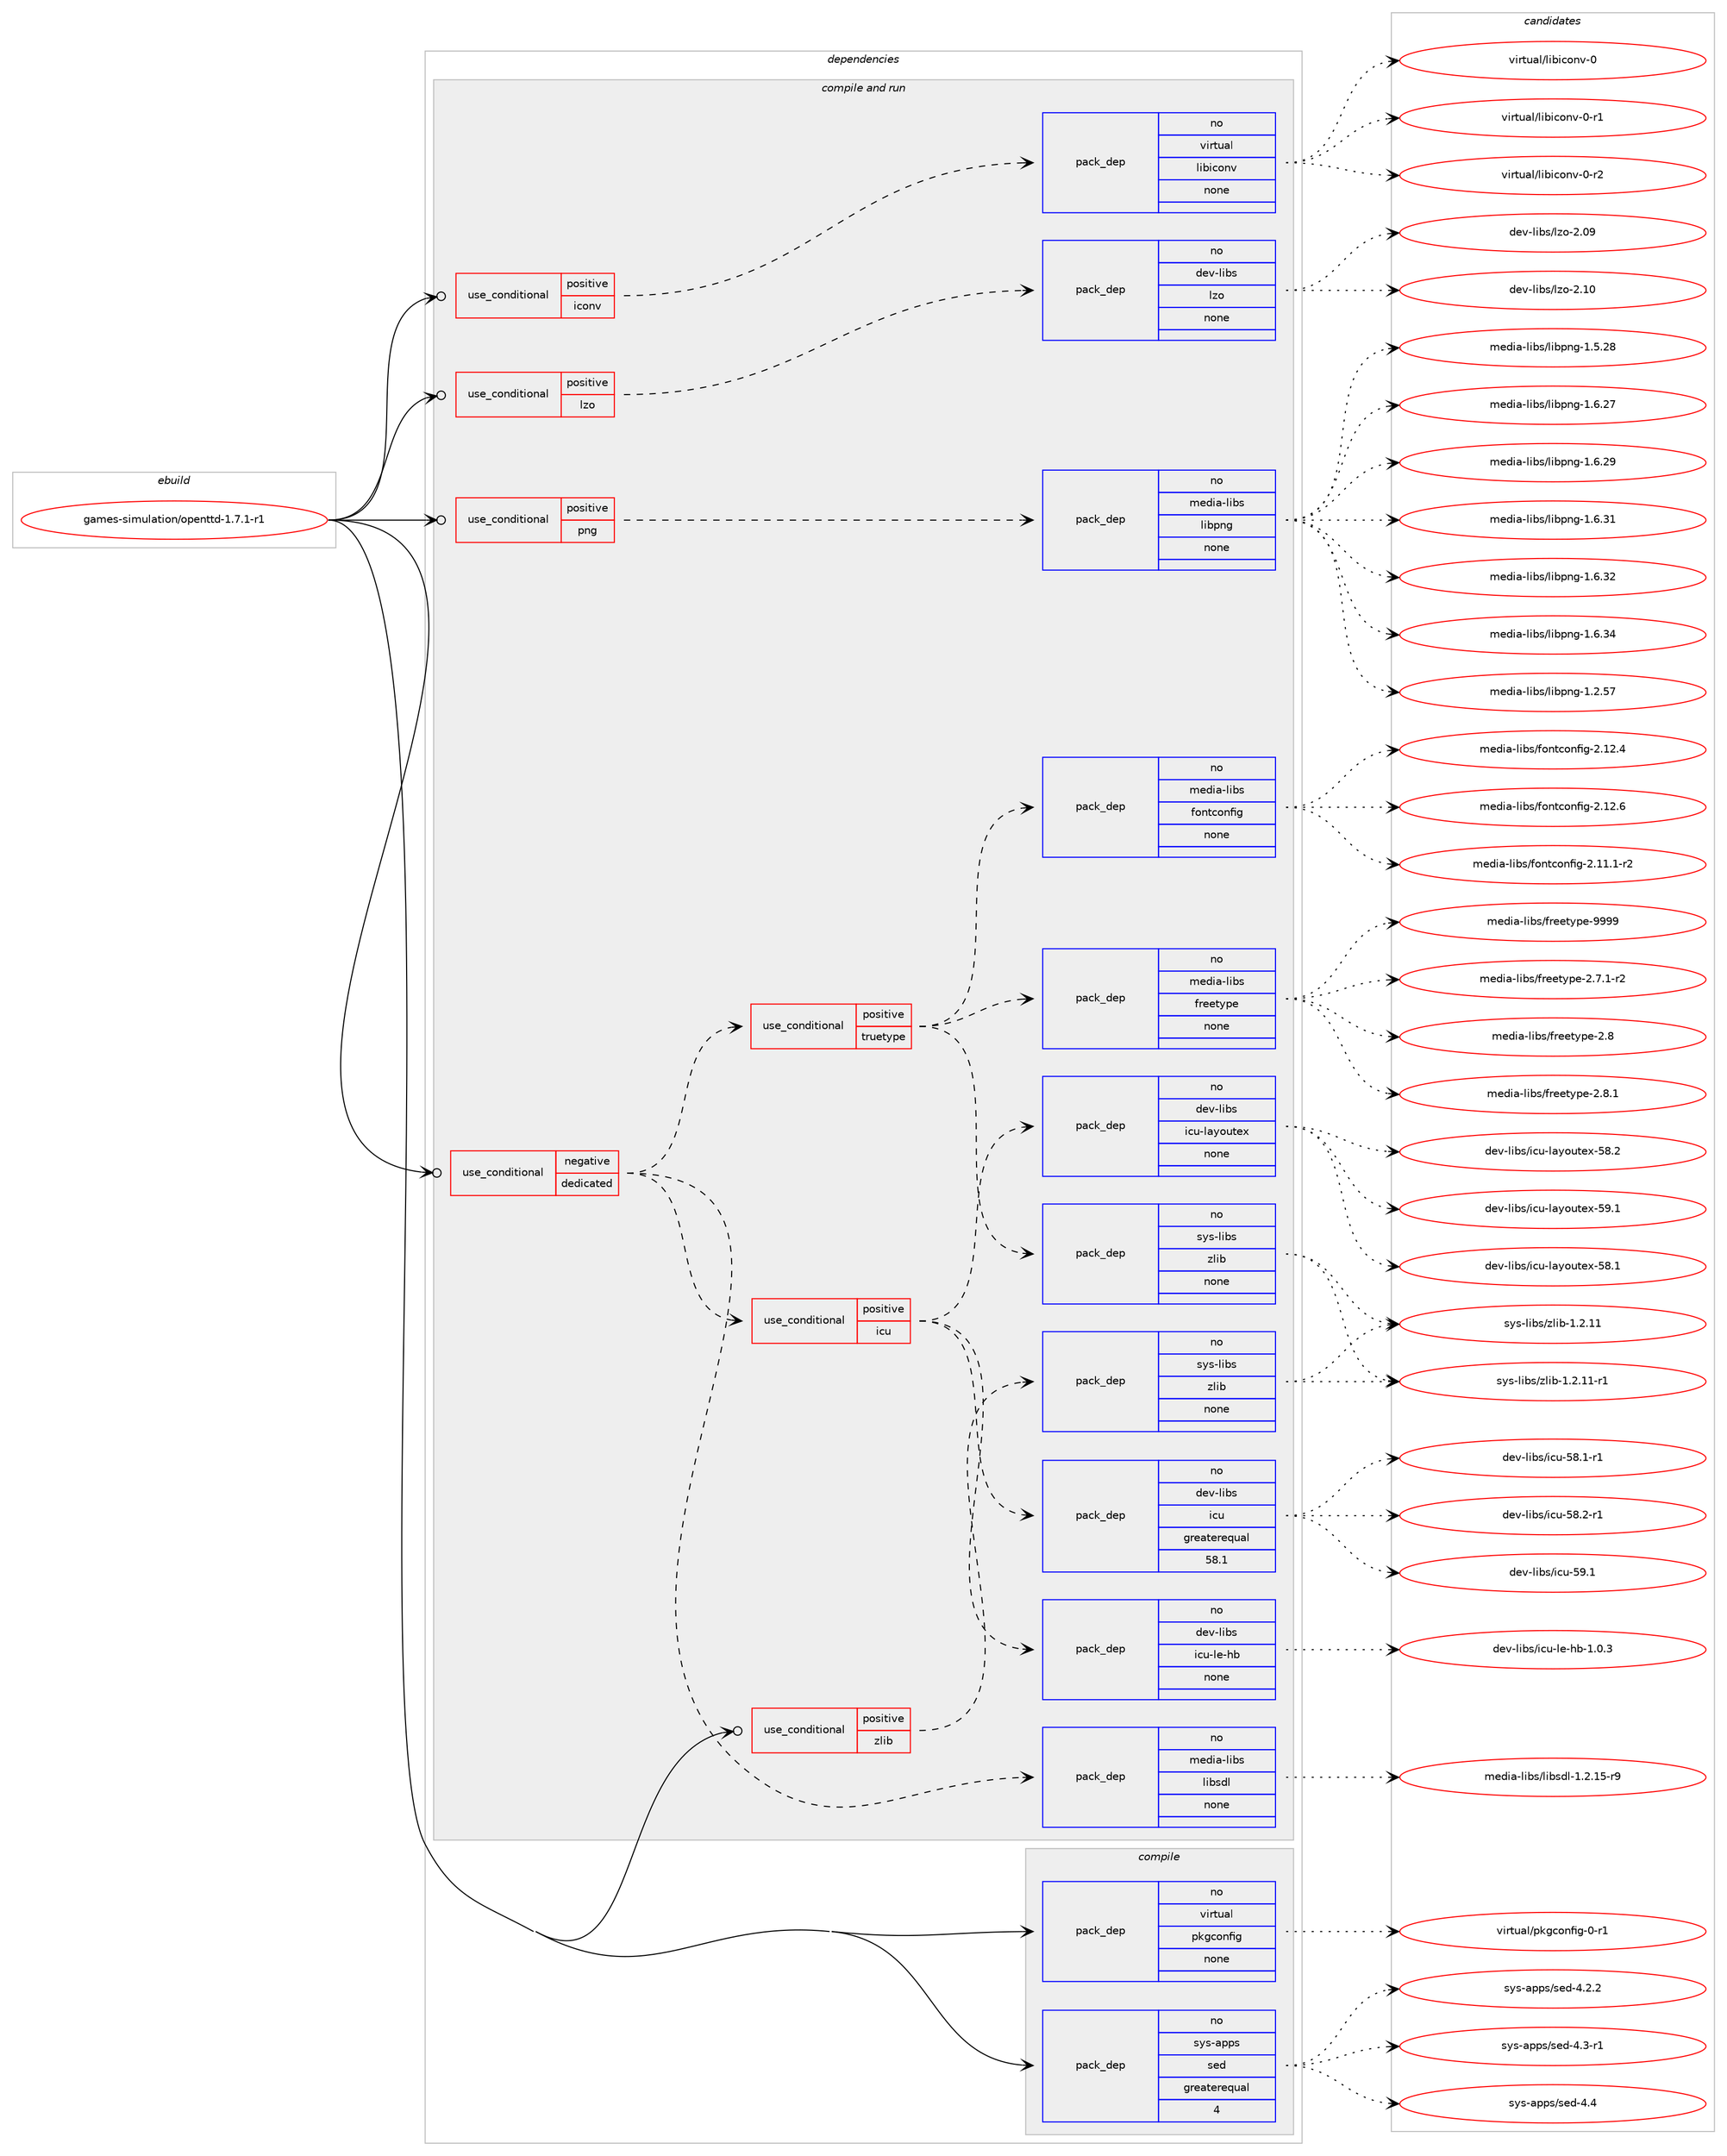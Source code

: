 digraph prolog {

# *************
# Graph options
# *************

newrank=true;
concentrate=true;
compound=true;
graph [rankdir=LR,fontname=Helvetica,fontsize=10,ranksep=1.5];#, ranksep=2.5, nodesep=0.2];
edge  [arrowhead=vee];
node  [fontname=Helvetica,fontsize=10];

# **********
# The ebuild
# **********

subgraph cluster_leftcol {
color=gray;
rank=same;
label=<<i>ebuild</i>>;
id [label="games-simulation/openttd-1.7.1-r1", color=red, width=4, href="../games-simulation/openttd-1.7.1-r1.svg"];
}

# ****************
# The dependencies
# ****************

subgraph cluster_midcol {
color=gray;
label=<<i>dependencies</i>>;
subgraph cluster_compile {
fillcolor="#eeeeee";
style=filled;
label=<<i>compile</i>>;
subgraph pack217738 {
dependency303557 [label=<<TABLE BORDER="0" CELLBORDER="1" CELLSPACING="0" CELLPADDING="4" WIDTH="220"><TR><TD ROWSPAN="6" CELLPADDING="30">pack_dep</TD></TR><TR><TD WIDTH="110">no</TD></TR><TR><TD>sys-apps</TD></TR><TR><TD>sed</TD></TR><TR><TD>greaterequal</TD></TR><TR><TD>4</TD></TR></TABLE>>, shape=none, color=blue];
}
id:e -> dependency303557:w [weight=20,style="solid",arrowhead="vee"];
subgraph pack217739 {
dependency303558 [label=<<TABLE BORDER="0" CELLBORDER="1" CELLSPACING="0" CELLPADDING="4" WIDTH="220"><TR><TD ROWSPAN="6" CELLPADDING="30">pack_dep</TD></TR><TR><TD WIDTH="110">no</TD></TR><TR><TD>virtual</TD></TR><TR><TD>pkgconfig</TD></TR><TR><TD>none</TD></TR><TR><TD></TD></TR></TABLE>>, shape=none, color=blue];
}
id:e -> dependency303558:w [weight=20,style="solid",arrowhead="vee"];
}
subgraph cluster_compileandrun {
fillcolor="#eeeeee";
style=filled;
label=<<i>compile and run</i>>;
subgraph cond81065 {
dependency303559 [label=<<TABLE BORDER="0" CELLBORDER="1" CELLSPACING="0" CELLPADDING="4"><TR><TD ROWSPAN="3" CELLPADDING="10">use_conditional</TD></TR><TR><TD>negative</TD></TR><TR><TD>dedicated</TD></TR></TABLE>>, shape=none, color=red];
subgraph pack217740 {
dependency303560 [label=<<TABLE BORDER="0" CELLBORDER="1" CELLSPACING="0" CELLPADDING="4" WIDTH="220"><TR><TD ROWSPAN="6" CELLPADDING="30">pack_dep</TD></TR><TR><TD WIDTH="110">no</TD></TR><TR><TD>media-libs</TD></TR><TR><TD>libsdl</TD></TR><TR><TD>none</TD></TR><TR><TD></TD></TR></TABLE>>, shape=none, color=blue];
}
dependency303559:e -> dependency303560:w [weight=20,style="dashed",arrowhead="vee"];
subgraph cond81066 {
dependency303561 [label=<<TABLE BORDER="0" CELLBORDER="1" CELLSPACING="0" CELLPADDING="4"><TR><TD ROWSPAN="3" CELLPADDING="10">use_conditional</TD></TR><TR><TD>positive</TD></TR><TR><TD>icu</TD></TR></TABLE>>, shape=none, color=red];
subgraph pack217741 {
dependency303562 [label=<<TABLE BORDER="0" CELLBORDER="1" CELLSPACING="0" CELLPADDING="4" WIDTH="220"><TR><TD ROWSPAN="6" CELLPADDING="30">pack_dep</TD></TR><TR><TD WIDTH="110">no</TD></TR><TR><TD>dev-libs</TD></TR><TR><TD>icu-layoutex</TD></TR><TR><TD>none</TD></TR><TR><TD></TD></TR></TABLE>>, shape=none, color=blue];
}
dependency303561:e -> dependency303562:w [weight=20,style="dashed",arrowhead="vee"];
subgraph pack217742 {
dependency303563 [label=<<TABLE BORDER="0" CELLBORDER="1" CELLSPACING="0" CELLPADDING="4" WIDTH="220"><TR><TD ROWSPAN="6" CELLPADDING="30">pack_dep</TD></TR><TR><TD WIDTH="110">no</TD></TR><TR><TD>dev-libs</TD></TR><TR><TD>icu-le-hb</TD></TR><TR><TD>none</TD></TR><TR><TD></TD></TR></TABLE>>, shape=none, color=blue];
}
dependency303561:e -> dependency303563:w [weight=20,style="dashed",arrowhead="vee"];
subgraph pack217743 {
dependency303564 [label=<<TABLE BORDER="0" CELLBORDER="1" CELLSPACING="0" CELLPADDING="4" WIDTH="220"><TR><TD ROWSPAN="6" CELLPADDING="30">pack_dep</TD></TR><TR><TD WIDTH="110">no</TD></TR><TR><TD>dev-libs</TD></TR><TR><TD>icu</TD></TR><TR><TD>greaterequal</TD></TR><TR><TD>58.1</TD></TR></TABLE>>, shape=none, color=blue];
}
dependency303561:e -> dependency303564:w [weight=20,style="dashed",arrowhead="vee"];
}
dependency303559:e -> dependency303561:w [weight=20,style="dashed",arrowhead="vee"];
subgraph cond81067 {
dependency303565 [label=<<TABLE BORDER="0" CELLBORDER="1" CELLSPACING="0" CELLPADDING="4"><TR><TD ROWSPAN="3" CELLPADDING="10">use_conditional</TD></TR><TR><TD>positive</TD></TR><TR><TD>truetype</TD></TR></TABLE>>, shape=none, color=red];
subgraph pack217744 {
dependency303566 [label=<<TABLE BORDER="0" CELLBORDER="1" CELLSPACING="0" CELLPADDING="4" WIDTH="220"><TR><TD ROWSPAN="6" CELLPADDING="30">pack_dep</TD></TR><TR><TD WIDTH="110">no</TD></TR><TR><TD>media-libs</TD></TR><TR><TD>fontconfig</TD></TR><TR><TD>none</TD></TR><TR><TD></TD></TR></TABLE>>, shape=none, color=blue];
}
dependency303565:e -> dependency303566:w [weight=20,style="dashed",arrowhead="vee"];
subgraph pack217745 {
dependency303567 [label=<<TABLE BORDER="0" CELLBORDER="1" CELLSPACING="0" CELLPADDING="4" WIDTH="220"><TR><TD ROWSPAN="6" CELLPADDING="30">pack_dep</TD></TR><TR><TD WIDTH="110">no</TD></TR><TR><TD>media-libs</TD></TR><TR><TD>freetype</TD></TR><TR><TD>none</TD></TR><TR><TD></TD></TR></TABLE>>, shape=none, color=blue];
}
dependency303565:e -> dependency303567:w [weight=20,style="dashed",arrowhead="vee"];
subgraph pack217746 {
dependency303568 [label=<<TABLE BORDER="0" CELLBORDER="1" CELLSPACING="0" CELLPADDING="4" WIDTH="220"><TR><TD ROWSPAN="6" CELLPADDING="30">pack_dep</TD></TR><TR><TD WIDTH="110">no</TD></TR><TR><TD>sys-libs</TD></TR><TR><TD>zlib</TD></TR><TR><TD>none</TD></TR><TR><TD></TD></TR></TABLE>>, shape=none, color=blue];
}
dependency303565:e -> dependency303568:w [weight=20,style="dashed",arrowhead="vee"];
}
dependency303559:e -> dependency303565:w [weight=20,style="dashed",arrowhead="vee"];
}
id:e -> dependency303559:w [weight=20,style="solid",arrowhead="odotvee"];
subgraph cond81068 {
dependency303569 [label=<<TABLE BORDER="0" CELLBORDER="1" CELLSPACING="0" CELLPADDING="4"><TR><TD ROWSPAN="3" CELLPADDING="10">use_conditional</TD></TR><TR><TD>positive</TD></TR><TR><TD>iconv</TD></TR></TABLE>>, shape=none, color=red];
subgraph pack217747 {
dependency303570 [label=<<TABLE BORDER="0" CELLBORDER="1" CELLSPACING="0" CELLPADDING="4" WIDTH="220"><TR><TD ROWSPAN="6" CELLPADDING="30">pack_dep</TD></TR><TR><TD WIDTH="110">no</TD></TR><TR><TD>virtual</TD></TR><TR><TD>libiconv</TD></TR><TR><TD>none</TD></TR><TR><TD></TD></TR></TABLE>>, shape=none, color=blue];
}
dependency303569:e -> dependency303570:w [weight=20,style="dashed",arrowhead="vee"];
}
id:e -> dependency303569:w [weight=20,style="solid",arrowhead="odotvee"];
subgraph cond81069 {
dependency303571 [label=<<TABLE BORDER="0" CELLBORDER="1" CELLSPACING="0" CELLPADDING="4"><TR><TD ROWSPAN="3" CELLPADDING="10">use_conditional</TD></TR><TR><TD>positive</TD></TR><TR><TD>lzo</TD></TR></TABLE>>, shape=none, color=red];
subgraph pack217748 {
dependency303572 [label=<<TABLE BORDER="0" CELLBORDER="1" CELLSPACING="0" CELLPADDING="4" WIDTH="220"><TR><TD ROWSPAN="6" CELLPADDING="30">pack_dep</TD></TR><TR><TD WIDTH="110">no</TD></TR><TR><TD>dev-libs</TD></TR><TR><TD>lzo</TD></TR><TR><TD>none</TD></TR><TR><TD></TD></TR></TABLE>>, shape=none, color=blue];
}
dependency303571:e -> dependency303572:w [weight=20,style="dashed",arrowhead="vee"];
}
id:e -> dependency303571:w [weight=20,style="solid",arrowhead="odotvee"];
subgraph cond81070 {
dependency303573 [label=<<TABLE BORDER="0" CELLBORDER="1" CELLSPACING="0" CELLPADDING="4"><TR><TD ROWSPAN="3" CELLPADDING="10">use_conditional</TD></TR><TR><TD>positive</TD></TR><TR><TD>png</TD></TR></TABLE>>, shape=none, color=red];
subgraph pack217749 {
dependency303574 [label=<<TABLE BORDER="0" CELLBORDER="1" CELLSPACING="0" CELLPADDING="4" WIDTH="220"><TR><TD ROWSPAN="6" CELLPADDING="30">pack_dep</TD></TR><TR><TD WIDTH="110">no</TD></TR><TR><TD>media-libs</TD></TR><TR><TD>libpng</TD></TR><TR><TD>none</TD></TR><TR><TD></TD></TR></TABLE>>, shape=none, color=blue];
}
dependency303573:e -> dependency303574:w [weight=20,style="dashed",arrowhead="vee"];
}
id:e -> dependency303573:w [weight=20,style="solid",arrowhead="odotvee"];
subgraph cond81071 {
dependency303575 [label=<<TABLE BORDER="0" CELLBORDER="1" CELLSPACING="0" CELLPADDING="4"><TR><TD ROWSPAN="3" CELLPADDING="10">use_conditional</TD></TR><TR><TD>positive</TD></TR><TR><TD>zlib</TD></TR></TABLE>>, shape=none, color=red];
subgraph pack217750 {
dependency303576 [label=<<TABLE BORDER="0" CELLBORDER="1" CELLSPACING="0" CELLPADDING="4" WIDTH="220"><TR><TD ROWSPAN="6" CELLPADDING="30">pack_dep</TD></TR><TR><TD WIDTH="110">no</TD></TR><TR><TD>sys-libs</TD></TR><TR><TD>zlib</TD></TR><TR><TD>none</TD></TR><TR><TD></TD></TR></TABLE>>, shape=none, color=blue];
}
dependency303575:e -> dependency303576:w [weight=20,style="dashed",arrowhead="vee"];
}
id:e -> dependency303575:w [weight=20,style="solid",arrowhead="odotvee"];
}
subgraph cluster_run {
fillcolor="#eeeeee";
style=filled;
label=<<i>run</i>>;
}
}

# **************
# The candidates
# **************

subgraph cluster_choices {
rank=same;
color=gray;
label=<<i>candidates</i>>;

subgraph choice217738 {
color=black;
nodesep=1;
choice115121115459711211211547115101100455246504650 [label="sys-apps/sed-4.2.2", color=red, width=4,href="../sys-apps/sed-4.2.2.svg"];
choice115121115459711211211547115101100455246514511449 [label="sys-apps/sed-4.3-r1", color=red, width=4,href="../sys-apps/sed-4.3-r1.svg"];
choice11512111545971121121154711510110045524652 [label="sys-apps/sed-4.4", color=red, width=4,href="../sys-apps/sed-4.4.svg"];
dependency303557:e -> choice115121115459711211211547115101100455246504650:w [style=dotted,weight="100"];
dependency303557:e -> choice115121115459711211211547115101100455246514511449:w [style=dotted,weight="100"];
dependency303557:e -> choice11512111545971121121154711510110045524652:w [style=dotted,weight="100"];
}
subgraph choice217739 {
color=black;
nodesep=1;
choice11810511411611797108471121071039911111010210510345484511449 [label="virtual/pkgconfig-0-r1", color=red, width=4,href="../virtual/pkgconfig-0-r1.svg"];
dependency303558:e -> choice11810511411611797108471121071039911111010210510345484511449:w [style=dotted,weight="100"];
}
subgraph choice217740 {
color=black;
nodesep=1;
choice1091011001059745108105981154710810598115100108454946504649534511457 [label="media-libs/libsdl-1.2.15-r9", color=red, width=4,href="../media-libs/libsdl-1.2.15-r9.svg"];
dependency303560:e -> choice1091011001059745108105981154710810598115100108454946504649534511457:w [style=dotted,weight="100"];
}
subgraph choice217741 {
color=black;
nodesep=1;
choice1001011184510810598115471059911745108971211111171161011204553564649 [label="dev-libs/icu-layoutex-58.1", color=red, width=4,href="../dev-libs/icu-layoutex-58.1.svg"];
choice1001011184510810598115471059911745108971211111171161011204553564650 [label="dev-libs/icu-layoutex-58.2", color=red, width=4,href="../dev-libs/icu-layoutex-58.2.svg"];
choice1001011184510810598115471059911745108971211111171161011204553574649 [label="dev-libs/icu-layoutex-59.1", color=red, width=4,href="../dev-libs/icu-layoutex-59.1.svg"];
dependency303562:e -> choice1001011184510810598115471059911745108971211111171161011204553564649:w [style=dotted,weight="100"];
dependency303562:e -> choice1001011184510810598115471059911745108971211111171161011204553564650:w [style=dotted,weight="100"];
dependency303562:e -> choice1001011184510810598115471059911745108971211111171161011204553574649:w [style=dotted,weight="100"];
}
subgraph choice217742 {
color=black;
nodesep=1;
choice10010111845108105981154710599117451081014510498454946484651 [label="dev-libs/icu-le-hb-1.0.3", color=red, width=4,href="../dev-libs/icu-le-hb-1.0.3.svg"];
dependency303563:e -> choice10010111845108105981154710599117451081014510498454946484651:w [style=dotted,weight="100"];
}
subgraph choice217743 {
color=black;
nodesep=1;
choice1001011184510810598115471059911745535646494511449 [label="dev-libs/icu-58.1-r1", color=red, width=4,href="../dev-libs/icu-58.1-r1.svg"];
choice1001011184510810598115471059911745535646504511449 [label="dev-libs/icu-58.2-r1", color=red, width=4,href="../dev-libs/icu-58.2-r1.svg"];
choice100101118451081059811547105991174553574649 [label="dev-libs/icu-59.1", color=red, width=4,href="../dev-libs/icu-59.1.svg"];
dependency303564:e -> choice1001011184510810598115471059911745535646494511449:w [style=dotted,weight="100"];
dependency303564:e -> choice1001011184510810598115471059911745535646504511449:w [style=dotted,weight="100"];
dependency303564:e -> choice100101118451081059811547105991174553574649:w [style=dotted,weight="100"];
}
subgraph choice217744 {
color=black;
nodesep=1;
choice1091011001059745108105981154710211111011699111110102105103455046494946494511450 [label="media-libs/fontconfig-2.11.1-r2", color=red, width=4,href="../media-libs/fontconfig-2.11.1-r2.svg"];
choice109101100105974510810598115471021111101169911111010210510345504649504652 [label="media-libs/fontconfig-2.12.4", color=red, width=4,href="../media-libs/fontconfig-2.12.4.svg"];
choice109101100105974510810598115471021111101169911111010210510345504649504654 [label="media-libs/fontconfig-2.12.6", color=red, width=4,href="../media-libs/fontconfig-2.12.6.svg"];
dependency303566:e -> choice1091011001059745108105981154710211111011699111110102105103455046494946494511450:w [style=dotted,weight="100"];
dependency303566:e -> choice109101100105974510810598115471021111101169911111010210510345504649504652:w [style=dotted,weight="100"];
dependency303566:e -> choice109101100105974510810598115471021111101169911111010210510345504649504654:w [style=dotted,weight="100"];
}
subgraph choice217745 {
color=black;
nodesep=1;
choice109101100105974510810598115471021141011011161211121014550465546494511450 [label="media-libs/freetype-2.7.1-r2", color=red, width=4,href="../media-libs/freetype-2.7.1-r2.svg"];
choice1091011001059745108105981154710211410110111612111210145504656 [label="media-libs/freetype-2.8", color=red, width=4,href="../media-libs/freetype-2.8.svg"];
choice10910110010597451081059811547102114101101116121112101455046564649 [label="media-libs/freetype-2.8.1", color=red, width=4,href="../media-libs/freetype-2.8.1.svg"];
choice109101100105974510810598115471021141011011161211121014557575757 [label="media-libs/freetype-9999", color=red, width=4,href="../media-libs/freetype-9999.svg"];
dependency303567:e -> choice109101100105974510810598115471021141011011161211121014550465546494511450:w [style=dotted,weight="100"];
dependency303567:e -> choice1091011001059745108105981154710211410110111612111210145504656:w [style=dotted,weight="100"];
dependency303567:e -> choice10910110010597451081059811547102114101101116121112101455046564649:w [style=dotted,weight="100"];
dependency303567:e -> choice109101100105974510810598115471021141011011161211121014557575757:w [style=dotted,weight="100"];
}
subgraph choice217746 {
color=black;
nodesep=1;
choice1151211154510810598115471221081059845494650464949 [label="sys-libs/zlib-1.2.11", color=red, width=4,href="../sys-libs/zlib-1.2.11.svg"];
choice11512111545108105981154712210810598454946504649494511449 [label="sys-libs/zlib-1.2.11-r1", color=red, width=4,href="../sys-libs/zlib-1.2.11-r1.svg"];
dependency303568:e -> choice1151211154510810598115471221081059845494650464949:w [style=dotted,weight="100"];
dependency303568:e -> choice11512111545108105981154712210810598454946504649494511449:w [style=dotted,weight="100"];
}
subgraph choice217747 {
color=black;
nodesep=1;
choice118105114116117971084710810598105991111101184548 [label="virtual/libiconv-0", color=red, width=4,href="../virtual/libiconv-0.svg"];
choice1181051141161179710847108105981059911111011845484511449 [label="virtual/libiconv-0-r1", color=red, width=4,href="../virtual/libiconv-0-r1.svg"];
choice1181051141161179710847108105981059911111011845484511450 [label="virtual/libiconv-0-r2", color=red, width=4,href="../virtual/libiconv-0-r2.svg"];
dependency303570:e -> choice118105114116117971084710810598105991111101184548:w [style=dotted,weight="100"];
dependency303570:e -> choice1181051141161179710847108105981059911111011845484511449:w [style=dotted,weight="100"];
dependency303570:e -> choice1181051141161179710847108105981059911111011845484511450:w [style=dotted,weight="100"];
}
subgraph choice217748 {
color=black;
nodesep=1;
choice1001011184510810598115471081221114550464857 [label="dev-libs/lzo-2.09", color=red, width=4,href="../dev-libs/lzo-2.09.svg"];
choice1001011184510810598115471081221114550464948 [label="dev-libs/lzo-2.10", color=red, width=4,href="../dev-libs/lzo-2.10.svg"];
dependency303572:e -> choice1001011184510810598115471081221114550464857:w [style=dotted,weight="100"];
dependency303572:e -> choice1001011184510810598115471081221114550464948:w [style=dotted,weight="100"];
}
subgraph choice217749 {
color=black;
nodesep=1;
choice109101100105974510810598115471081059811211010345494650465355 [label="media-libs/libpng-1.2.57", color=red, width=4,href="../media-libs/libpng-1.2.57.svg"];
choice109101100105974510810598115471081059811211010345494653465056 [label="media-libs/libpng-1.5.28", color=red, width=4,href="../media-libs/libpng-1.5.28.svg"];
choice109101100105974510810598115471081059811211010345494654465055 [label="media-libs/libpng-1.6.27", color=red, width=4,href="../media-libs/libpng-1.6.27.svg"];
choice109101100105974510810598115471081059811211010345494654465057 [label="media-libs/libpng-1.6.29", color=red, width=4,href="../media-libs/libpng-1.6.29.svg"];
choice109101100105974510810598115471081059811211010345494654465149 [label="media-libs/libpng-1.6.31", color=red, width=4,href="../media-libs/libpng-1.6.31.svg"];
choice109101100105974510810598115471081059811211010345494654465150 [label="media-libs/libpng-1.6.32", color=red, width=4,href="../media-libs/libpng-1.6.32.svg"];
choice109101100105974510810598115471081059811211010345494654465152 [label="media-libs/libpng-1.6.34", color=red, width=4,href="../media-libs/libpng-1.6.34.svg"];
dependency303574:e -> choice109101100105974510810598115471081059811211010345494650465355:w [style=dotted,weight="100"];
dependency303574:e -> choice109101100105974510810598115471081059811211010345494653465056:w [style=dotted,weight="100"];
dependency303574:e -> choice109101100105974510810598115471081059811211010345494654465055:w [style=dotted,weight="100"];
dependency303574:e -> choice109101100105974510810598115471081059811211010345494654465057:w [style=dotted,weight="100"];
dependency303574:e -> choice109101100105974510810598115471081059811211010345494654465149:w [style=dotted,weight="100"];
dependency303574:e -> choice109101100105974510810598115471081059811211010345494654465150:w [style=dotted,weight="100"];
dependency303574:e -> choice109101100105974510810598115471081059811211010345494654465152:w [style=dotted,weight="100"];
}
subgraph choice217750 {
color=black;
nodesep=1;
choice1151211154510810598115471221081059845494650464949 [label="sys-libs/zlib-1.2.11", color=red, width=4,href="../sys-libs/zlib-1.2.11.svg"];
choice11512111545108105981154712210810598454946504649494511449 [label="sys-libs/zlib-1.2.11-r1", color=red, width=4,href="../sys-libs/zlib-1.2.11-r1.svg"];
dependency303576:e -> choice1151211154510810598115471221081059845494650464949:w [style=dotted,weight="100"];
dependency303576:e -> choice11512111545108105981154712210810598454946504649494511449:w [style=dotted,weight="100"];
}
}

}
